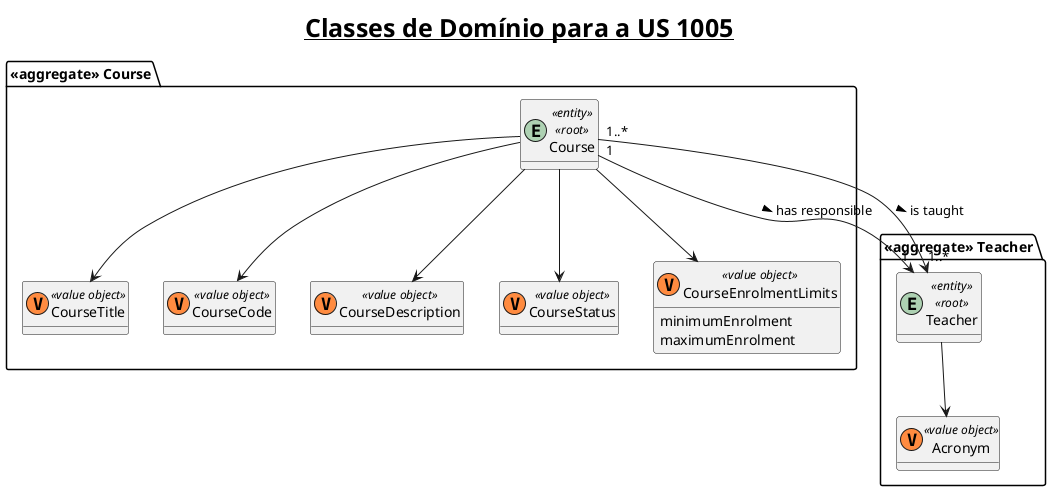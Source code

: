 @startuml

top to bottom direction

skinparam titleFontSize 25
title <u>Classes de Domínio para a US 1005</u>

hide methods
skinparam classAttributeIconSize 0

'Course
package "<<aggregate>> Course" {
    entity Course <<entity>> <<root>>
    class CourseTitle <<(V, #FF8B40) value object>>
    class CourseCode <<(V, #FF8B40) value object>>
    class CourseDescription <<(V, #FF8B40) value object>>
    class CourseStatus <<(V, #FF8B40) value object>>
    class CourseEnrolmentLimits <<(V, #FF8B40) value object>> {
        minimumEnrolment
        maximumEnrolment
    }
}

'Teacher
package "<<aggregate>> Teacher" {
    entity Teacher <<entity>> <<root>>
    class Acronym <<(V, #FF8B40) value object>>
}

Teacher -down-> Acronym

Course -down-> CourseTitle
Course -down-> CourseCode
Course -down-> CourseDescription
Course -down-> CourseStatus
Course -down-> CourseEnrolmentLimits
Course "1" --> "1" Teacher : has responsible >
Course "1..*" --> "1..*" Teacher : is taught >

@enduml